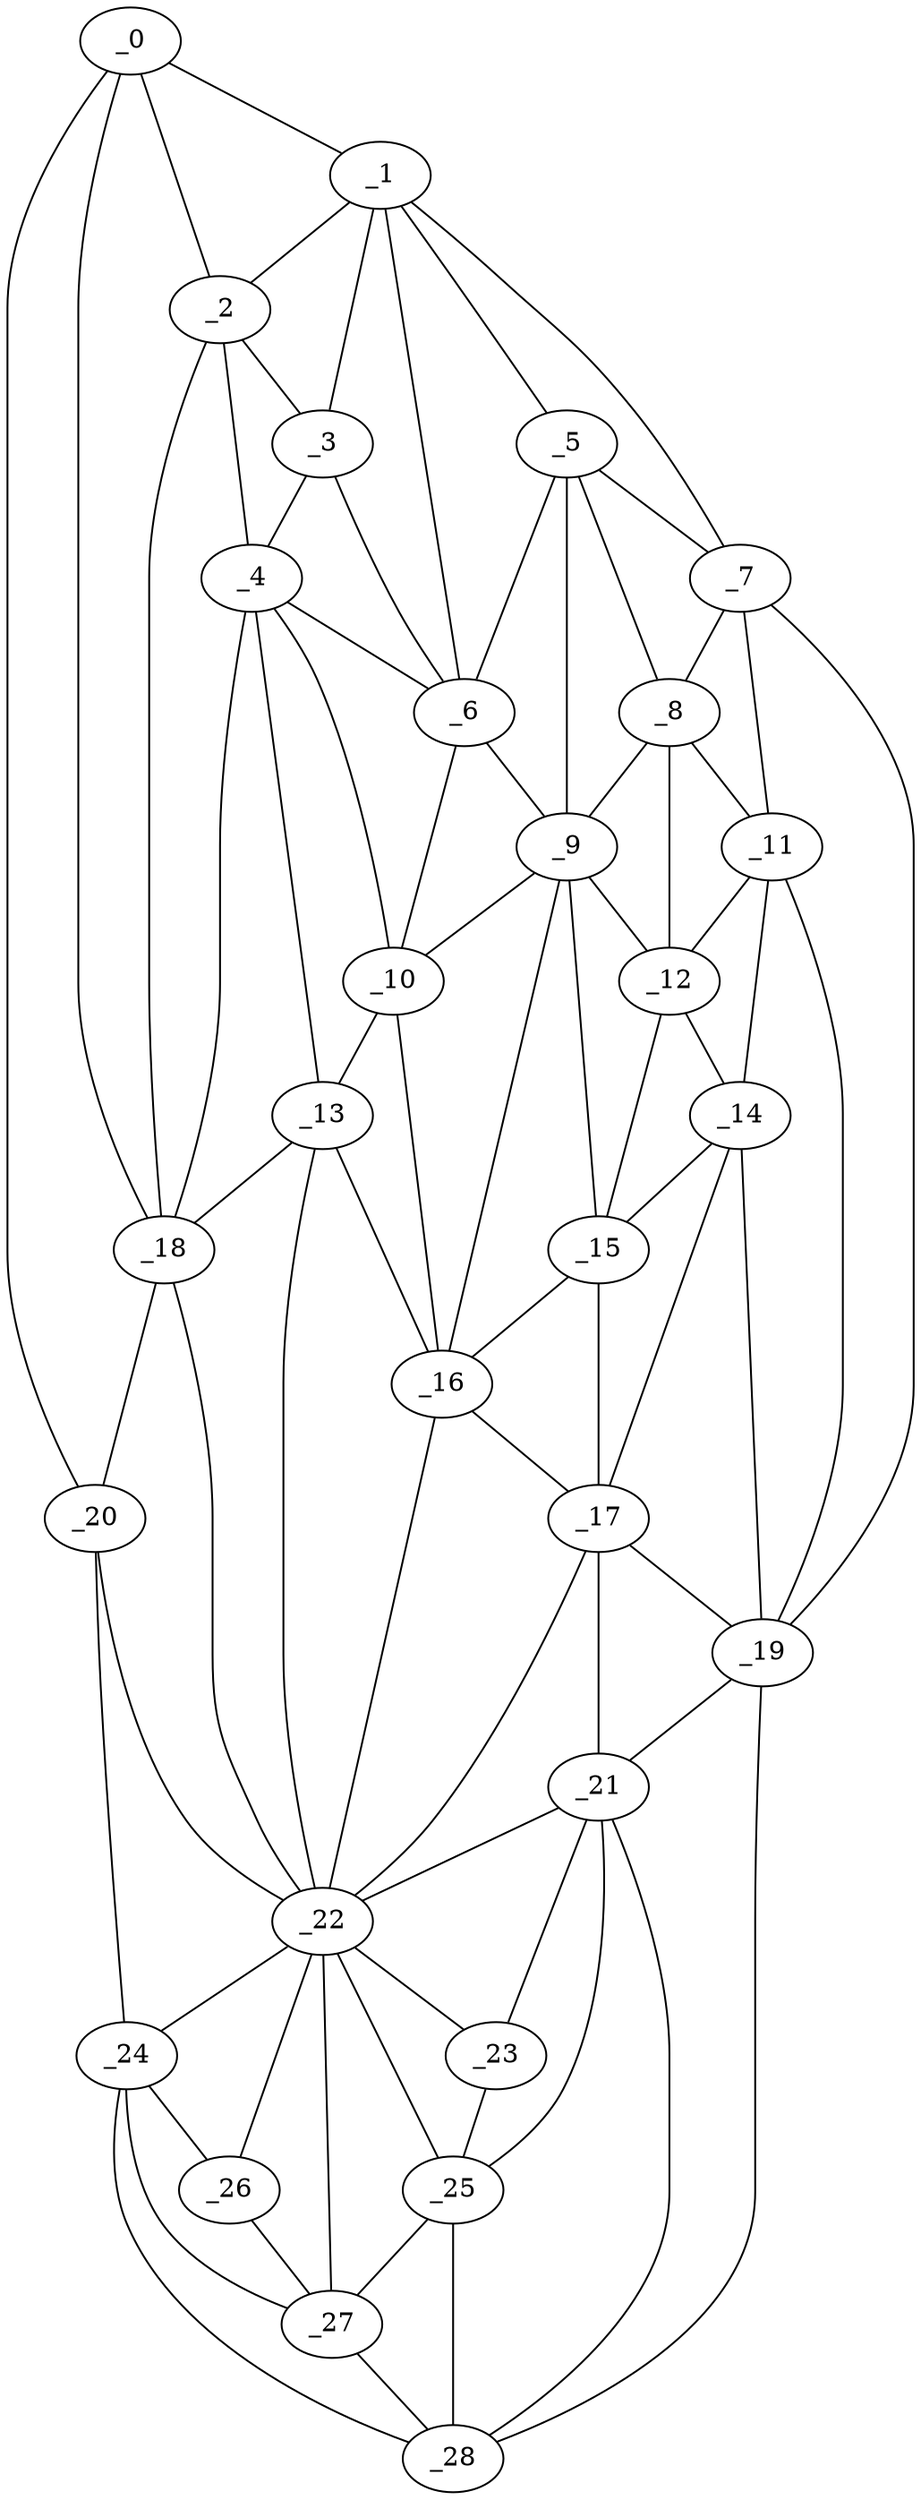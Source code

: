 graph "obj3__150.gxl" {
	_0	 [x=5,
		y=83];
	_1	 [x=6,
		y=64];
	_0 -- _1	 [valence=1];
	_2	 [x=12,
		y=81];
	_0 -- _2	 [valence=1];
	_18	 [x=71,
		y=89];
	_0 -- _18	 [valence=2];
	_20	 [x=77,
		y=90];
	_0 -- _20	 [valence=1];
	_1 -- _2	 [valence=2];
	_3	 [x=17,
		y=71];
	_1 -- _3	 [valence=2];
	_5	 [x=23,
		y=54];
	_1 -- _5	 [valence=2];
	_6	 [x=24,
		y=66];
	_1 -- _6	 [valence=1];
	_7	 [x=32,
		y=32];
	_1 -- _7	 [valence=1];
	_2 -- _3	 [valence=2];
	_4	 [x=21,
		y=78];
	_2 -- _4	 [valence=2];
	_2 -- _18	 [valence=2];
	_3 -- _4	 [valence=2];
	_3 -- _6	 [valence=2];
	_4 -- _6	 [valence=2];
	_10	 [x=43,
		y=71];
	_4 -- _10	 [valence=2];
	_13	 [x=56,
		y=76];
	_4 -- _13	 [valence=1];
	_4 -- _18	 [valence=1];
	_5 -- _6	 [valence=1];
	_5 -- _7	 [valence=1];
	_8	 [x=36,
		y=42];
	_5 -- _8	 [valence=1];
	_9	 [x=43,
		y=55];
	_5 -- _9	 [valence=2];
	_6 -- _9	 [valence=2];
	_6 -- _10	 [valence=2];
	_7 -- _8	 [valence=2];
	_11	 [x=44,
		y=33];
	_7 -- _11	 [valence=1];
	_19	 [x=76,
		y=31];
	_7 -- _19	 [valence=1];
	_8 -- _9	 [valence=2];
	_8 -- _11	 [valence=2];
	_12	 [x=51,
		y=46];
	_8 -- _12	 [valence=2];
	_9 -- _10	 [valence=2];
	_9 -- _12	 [valence=2];
	_15	 [x=57,
		y=51];
	_9 -- _15	 [valence=1];
	_16	 [x=59,
		y=55];
	_9 -- _16	 [valence=2];
	_10 -- _13	 [valence=2];
	_10 -- _16	 [valence=1];
	_11 -- _12	 [valence=2];
	_14	 [x=57,
		y=39];
	_11 -- _14	 [valence=2];
	_11 -- _19	 [valence=2];
	_12 -- _14	 [valence=1];
	_12 -- _15	 [valence=2];
	_13 -- _16	 [valence=2];
	_13 -- _18	 [valence=2];
	_22	 [x=97,
		y=69];
	_13 -- _22	 [valence=2];
	_14 -- _15	 [valence=1];
	_17	 [x=63,
		y=51];
	_14 -- _17	 [valence=2];
	_14 -- _19	 [valence=1];
	_15 -- _16	 [valence=1];
	_15 -- _17	 [valence=2];
	_16 -- _17	 [valence=2];
	_16 -- _22	 [valence=2];
	_17 -- _19	 [valence=2];
	_21	 [x=96,
		y=43];
	_17 -- _21	 [valence=2];
	_17 -- _22	 [valence=2];
	_18 -- _20	 [valence=1];
	_18 -- _22	 [valence=2];
	_19 -- _21	 [valence=2];
	_28	 [x=126,
		y=54];
	_19 -- _28	 [valence=1];
	_20 -- _22	 [valence=1];
	_24	 [x=113,
		y=80];
	_20 -- _24	 [valence=1];
	_21 -- _22	 [valence=2];
	_23	 [x=108,
		y=49];
	_21 -- _23	 [valence=2];
	_25	 [x=114,
		y=51];
	_21 -- _25	 [valence=1];
	_21 -- _28	 [valence=1];
	_22 -- _23	 [valence=1];
	_22 -- _24	 [valence=2];
	_22 -- _25	 [valence=1];
	_26	 [x=116,
		y=72];
	_22 -- _26	 [valence=2];
	_27	 [x=120,
		y=65];
	_22 -- _27	 [valence=2];
	_23 -- _25	 [valence=2];
	_24 -- _26	 [valence=2];
	_24 -- _27	 [valence=2];
	_24 -- _28	 [valence=1];
	_25 -- _27	 [valence=1];
	_25 -- _28	 [valence=2];
	_26 -- _27	 [valence=1];
	_27 -- _28	 [valence=1];
}
